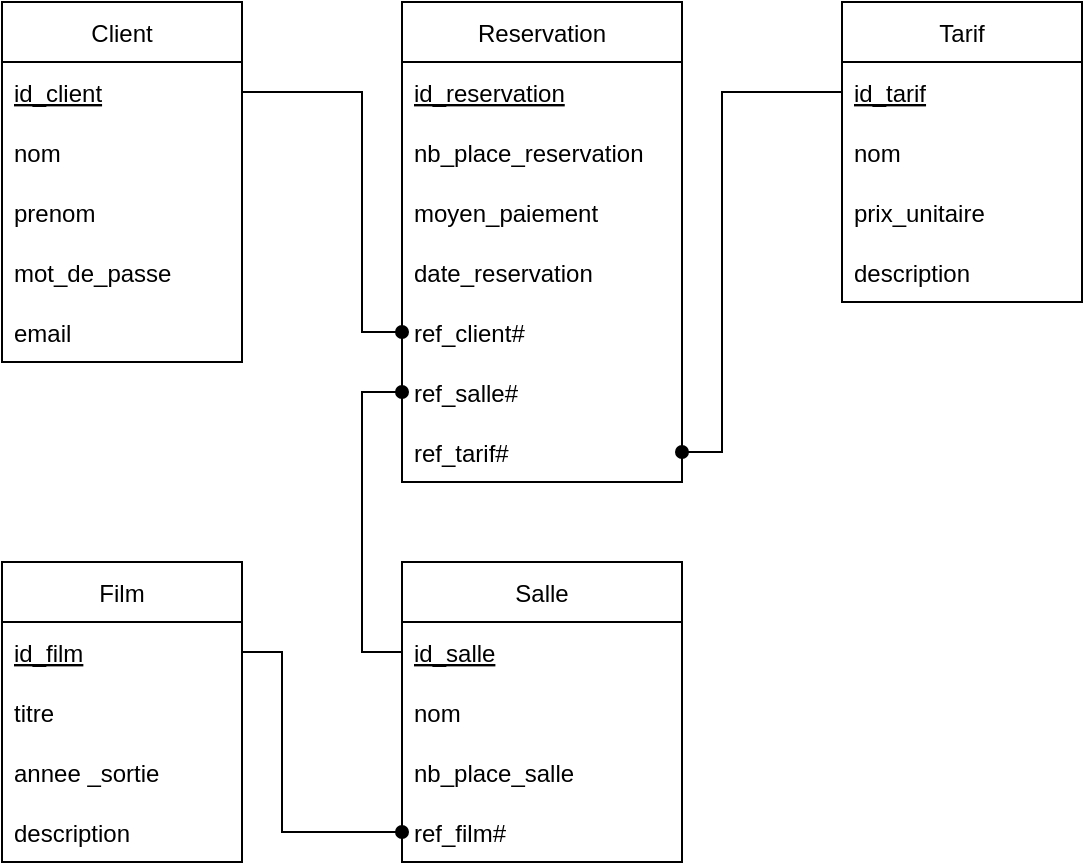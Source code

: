 <mxfile version="15.8.7" type="device"><diagram id="zX2AgooBXamawcrUhdJh" name="Page-1"><mxGraphModel dx="782" dy="411" grid="1" gridSize="10" guides="1" tooltips="1" connect="1" arrows="1" fold="1" page="0" pageScale="1" pageWidth="827" pageHeight="1169" math="0" shadow="0"><root><mxCell id="0"/><mxCell id="1" parent="0"/><mxCell id="j37saSiVb6wBAP0_iY8I-1" value="Client" style="swimlane;fontStyle=0;childLayout=stackLayout;horizontal=1;startSize=30;horizontalStack=0;resizeParent=1;resizeParentMax=0;resizeLast=0;collapsible=1;marginBottom=0;" parent="1" vertex="1"><mxGeometry x="240" y="40" width="120" height="180" as="geometry"/></mxCell><mxCell id="j37saSiVb6wBAP0_iY8I-2" value="id_client" style="text;strokeColor=none;fillColor=none;align=left;verticalAlign=middle;spacingLeft=4;spacingRight=4;overflow=hidden;points=[[0,0.5],[1,0.5]];portConstraint=eastwest;rotatable=0;fontStyle=4" parent="j37saSiVb6wBAP0_iY8I-1" vertex="1"><mxGeometry y="30" width="120" height="30" as="geometry"/></mxCell><mxCell id="j37saSiVb6wBAP0_iY8I-3" value="nom" style="text;strokeColor=none;fillColor=none;align=left;verticalAlign=middle;spacingLeft=4;spacingRight=4;overflow=hidden;points=[[0,0.5],[1,0.5]];portConstraint=eastwest;rotatable=0;" parent="j37saSiVb6wBAP0_iY8I-1" vertex="1"><mxGeometry y="60" width="120" height="30" as="geometry"/></mxCell><mxCell id="j37saSiVb6wBAP0_iY8I-4" value="prenom" style="text;strokeColor=none;fillColor=none;align=left;verticalAlign=middle;spacingLeft=4;spacingRight=4;overflow=hidden;points=[[0,0.5],[1,0.5]];portConstraint=eastwest;rotatable=0;" parent="j37saSiVb6wBAP0_iY8I-1" vertex="1"><mxGeometry y="90" width="120" height="30" as="geometry"/></mxCell><mxCell id="OUfuYPUxMiJ4-3RCoe7E-1" value="mot_de_passe" style="text;strokeColor=none;fillColor=none;align=left;verticalAlign=middle;spacingLeft=4;spacingRight=4;overflow=hidden;points=[[0,0.5],[1,0.5]];portConstraint=eastwest;rotatable=0;" vertex="1" parent="j37saSiVb6wBAP0_iY8I-1"><mxGeometry y="120" width="120" height="30" as="geometry"/></mxCell><mxCell id="j37saSiVb6wBAP0_iY8I-5" value="email" style="text;strokeColor=none;fillColor=none;align=left;verticalAlign=middle;spacingLeft=4;spacingRight=4;overflow=hidden;points=[[0,0.5],[1,0.5]];portConstraint=eastwest;rotatable=0;" parent="j37saSiVb6wBAP0_iY8I-1" vertex="1"><mxGeometry y="150" width="120" height="30" as="geometry"/></mxCell><mxCell id="j37saSiVb6wBAP0_iY8I-6" value="Tarif" style="swimlane;fontStyle=0;childLayout=stackLayout;horizontal=1;startSize=30;horizontalStack=0;resizeParent=1;resizeParentMax=0;resizeLast=0;collapsible=1;marginBottom=0;" parent="1" vertex="1"><mxGeometry x="660" y="40" width="120" height="150" as="geometry"/></mxCell><mxCell id="j37saSiVb6wBAP0_iY8I-7" value="id_tarif" style="text;strokeColor=none;fillColor=none;align=left;verticalAlign=middle;spacingLeft=4;spacingRight=4;overflow=hidden;points=[[0,0.5],[1,0.5]];portConstraint=eastwest;rotatable=0;fontStyle=4" parent="j37saSiVb6wBAP0_iY8I-6" vertex="1"><mxGeometry y="30" width="120" height="30" as="geometry"/></mxCell><mxCell id="j37saSiVb6wBAP0_iY8I-8" value="nom" style="text;strokeColor=none;fillColor=none;align=left;verticalAlign=middle;spacingLeft=4;spacingRight=4;overflow=hidden;points=[[0,0.5],[1,0.5]];portConstraint=eastwest;rotatable=0;" parent="j37saSiVb6wBAP0_iY8I-6" vertex="1"><mxGeometry y="60" width="120" height="30" as="geometry"/></mxCell><mxCell id="j37saSiVb6wBAP0_iY8I-9" value="prix_unitaire" style="text;strokeColor=none;fillColor=none;align=left;verticalAlign=middle;spacingLeft=4;spacingRight=4;overflow=hidden;points=[[0,0.5],[1,0.5]];portConstraint=eastwest;rotatable=0;" parent="j37saSiVb6wBAP0_iY8I-6" vertex="1"><mxGeometry y="90" width="120" height="30" as="geometry"/></mxCell><mxCell id="j37saSiVb6wBAP0_iY8I-10" value="description" style="text;strokeColor=none;fillColor=none;align=left;verticalAlign=middle;spacingLeft=4;spacingRight=4;overflow=hidden;points=[[0,0.5],[1,0.5]];portConstraint=eastwest;rotatable=0;" parent="j37saSiVb6wBAP0_iY8I-6" vertex="1"><mxGeometry y="120" width="120" height="30" as="geometry"/></mxCell><mxCell id="j37saSiVb6wBAP0_iY8I-11" value="Salle" style="swimlane;fontStyle=0;childLayout=stackLayout;horizontal=1;startSize=30;horizontalStack=0;resizeParent=1;resizeParentMax=0;resizeLast=0;collapsible=1;marginBottom=0;" parent="1" vertex="1"><mxGeometry x="440" y="320" width="140" height="150" as="geometry"/></mxCell><mxCell id="j37saSiVb6wBAP0_iY8I-12" value="id_salle" style="text;strokeColor=none;fillColor=none;align=left;verticalAlign=middle;spacingLeft=4;spacingRight=4;overflow=hidden;points=[[0,0.5],[1,0.5]];portConstraint=eastwest;rotatable=0;fontStyle=4" parent="j37saSiVb6wBAP0_iY8I-11" vertex="1"><mxGeometry y="30" width="140" height="30" as="geometry"/></mxCell><mxCell id="j37saSiVb6wBAP0_iY8I-13" value="nom" style="text;strokeColor=none;fillColor=none;align=left;verticalAlign=middle;spacingLeft=4;spacingRight=4;overflow=hidden;points=[[0,0.5],[1,0.5]];portConstraint=eastwest;rotatable=0;" parent="j37saSiVb6wBAP0_iY8I-11" vertex="1"><mxGeometry y="60" width="140" height="30" as="geometry"/></mxCell><mxCell id="j37saSiVb6wBAP0_iY8I-14" value="nb_place_salle" style="text;strokeColor=none;fillColor=none;align=left;verticalAlign=middle;spacingLeft=4;spacingRight=4;overflow=hidden;points=[[0,0.5],[1,0.5]];portConstraint=eastwest;rotatable=0;" parent="j37saSiVb6wBAP0_iY8I-11" vertex="1"><mxGeometry y="90" width="140" height="30" as="geometry"/></mxCell><mxCell id="j37saSiVb6wBAP0_iY8I-15" value="ref_film#" style="text;strokeColor=none;fillColor=none;align=left;verticalAlign=middle;spacingLeft=4;spacingRight=4;overflow=hidden;points=[[0,0.5],[1,0.5]];portConstraint=eastwest;rotatable=0;" parent="j37saSiVb6wBAP0_iY8I-11" vertex="1"><mxGeometry y="120" width="140" height="30" as="geometry"/></mxCell><mxCell id="j37saSiVb6wBAP0_iY8I-16" value="Film" style="swimlane;fontStyle=0;childLayout=stackLayout;horizontal=1;startSize=30;horizontalStack=0;resizeParent=1;resizeParentMax=0;resizeLast=0;collapsible=1;marginBottom=0;" parent="1" vertex="1"><mxGeometry x="240" y="320" width="120" height="150" as="geometry"/></mxCell><mxCell id="j37saSiVb6wBAP0_iY8I-17" value="id_film" style="text;strokeColor=none;fillColor=none;align=left;verticalAlign=middle;spacingLeft=4;spacingRight=4;overflow=hidden;points=[[0,0.5],[1,0.5]];portConstraint=eastwest;rotatable=0;fontStyle=4" parent="j37saSiVb6wBAP0_iY8I-16" vertex="1"><mxGeometry y="30" width="120" height="30" as="geometry"/></mxCell><mxCell id="j37saSiVb6wBAP0_iY8I-18" value="titre" style="text;strokeColor=none;fillColor=none;align=left;verticalAlign=middle;spacingLeft=4;spacingRight=4;overflow=hidden;points=[[0,0.5],[1,0.5]];portConstraint=eastwest;rotatable=0;" parent="j37saSiVb6wBAP0_iY8I-16" vertex="1"><mxGeometry y="60" width="120" height="30" as="geometry"/></mxCell><mxCell id="j37saSiVb6wBAP0_iY8I-19" value="annee _sortie" style="text;strokeColor=none;fillColor=none;align=left;verticalAlign=middle;spacingLeft=4;spacingRight=4;overflow=hidden;points=[[0,0.5],[1,0.5]];portConstraint=eastwest;rotatable=0;" parent="j37saSiVb6wBAP0_iY8I-16" vertex="1"><mxGeometry y="90" width="120" height="30" as="geometry"/></mxCell><mxCell id="j37saSiVb6wBAP0_iY8I-20" value="description" style="text;strokeColor=none;fillColor=none;align=left;verticalAlign=middle;spacingLeft=4;spacingRight=4;overflow=hidden;points=[[0,0.5],[1,0.5]];portConstraint=eastwest;rotatable=0;" parent="j37saSiVb6wBAP0_iY8I-16" vertex="1"><mxGeometry y="120" width="120" height="30" as="geometry"/></mxCell><mxCell id="j37saSiVb6wBAP0_iY8I-21" value="Reservation" style="swimlane;fontStyle=0;childLayout=stackLayout;horizontal=1;startSize=30;horizontalStack=0;resizeParent=1;resizeParentMax=0;resizeLast=0;collapsible=1;marginBottom=0;" parent="1" vertex="1"><mxGeometry x="440" y="40" width="140" height="240" as="geometry"/></mxCell><mxCell id="j37saSiVb6wBAP0_iY8I-22" value="id_reservation" style="text;strokeColor=none;fillColor=none;align=left;verticalAlign=middle;spacingLeft=4;spacingRight=4;overflow=hidden;points=[[0,0.5],[1,0.5]];portConstraint=eastwest;rotatable=0;fontStyle=4" parent="j37saSiVb6wBAP0_iY8I-21" vertex="1"><mxGeometry y="30" width="140" height="30" as="geometry"/></mxCell><mxCell id="j37saSiVb6wBAP0_iY8I-23" value="nb_place_reservation" style="text;strokeColor=none;fillColor=none;align=left;verticalAlign=middle;spacingLeft=4;spacingRight=4;overflow=hidden;points=[[0,0.5],[1,0.5]];portConstraint=eastwest;rotatable=0;" parent="j37saSiVb6wBAP0_iY8I-21" vertex="1"><mxGeometry y="60" width="140" height="30" as="geometry"/></mxCell><mxCell id="j37saSiVb6wBAP0_iY8I-24" value="moyen_paiement" style="text;strokeColor=none;fillColor=none;align=left;verticalAlign=middle;spacingLeft=4;spacingRight=4;overflow=hidden;points=[[0,0.5],[1,0.5]];portConstraint=eastwest;rotatable=0;" parent="j37saSiVb6wBAP0_iY8I-21" vertex="1"><mxGeometry y="90" width="140" height="30" as="geometry"/></mxCell><mxCell id="j37saSiVb6wBAP0_iY8I-25" value="date_reservation" style="text;strokeColor=none;fillColor=none;align=left;verticalAlign=middle;spacingLeft=4;spacingRight=4;overflow=hidden;points=[[0,0.5],[1,0.5]];portConstraint=eastwest;rotatable=0;" parent="j37saSiVb6wBAP0_iY8I-21" vertex="1"><mxGeometry y="120" width="140" height="30" as="geometry"/></mxCell><mxCell id="j37saSiVb6wBAP0_iY8I-26" value="ref_client#" style="text;strokeColor=none;fillColor=none;align=left;verticalAlign=middle;spacingLeft=4;spacingRight=4;overflow=hidden;points=[[0,0.5],[1,0.5]];portConstraint=eastwest;rotatable=0;" parent="j37saSiVb6wBAP0_iY8I-21" vertex="1"><mxGeometry y="150" width="140" height="30" as="geometry"/></mxCell><mxCell id="j37saSiVb6wBAP0_iY8I-27" value="ref_salle#" style="text;strokeColor=none;fillColor=none;align=left;verticalAlign=middle;spacingLeft=4;spacingRight=4;overflow=hidden;points=[[0,0.5],[1,0.5]];portConstraint=eastwest;rotatable=0;" parent="j37saSiVb6wBAP0_iY8I-21" vertex="1"><mxGeometry y="180" width="140" height="30" as="geometry"/></mxCell><mxCell id="j37saSiVb6wBAP0_iY8I-28" value="ref_tarif#" style="text;strokeColor=none;fillColor=none;align=left;verticalAlign=middle;spacingLeft=4;spacingRight=4;overflow=hidden;points=[[0,0.5],[1,0.5]];portConstraint=eastwest;rotatable=0;" parent="j37saSiVb6wBAP0_iY8I-21" vertex="1"><mxGeometry y="210" width="140" height="30" as="geometry"/></mxCell><mxCell id="j37saSiVb6wBAP0_iY8I-29" style="edgeStyle=orthogonalEdgeStyle;rounded=0;orthogonalLoop=1;jettySize=auto;html=1;entryX=0;entryY=0.5;entryDx=0;entryDy=0;endArrow=oval;endFill=1;" parent="1" source="j37saSiVb6wBAP0_iY8I-2" target="j37saSiVb6wBAP0_iY8I-26" edge="1"><mxGeometry relative="1" as="geometry"><Array as="points"><mxPoint x="420" y="85"/><mxPoint x="420" y="205"/></Array></mxGeometry></mxCell><mxCell id="j37saSiVb6wBAP0_iY8I-30" style="edgeStyle=orthogonalEdgeStyle;rounded=0;orthogonalLoop=1;jettySize=auto;html=1;entryX=0;entryY=0.5;entryDx=0;entryDy=0;endArrow=oval;endFill=1;" parent="1" source="j37saSiVb6wBAP0_iY8I-12" target="j37saSiVb6wBAP0_iY8I-27" edge="1"><mxGeometry relative="1" as="geometry"/></mxCell><mxCell id="j37saSiVb6wBAP0_iY8I-31" style="edgeStyle=orthogonalEdgeStyle;rounded=0;orthogonalLoop=1;jettySize=auto;html=1;entryX=1;entryY=0.5;entryDx=0;entryDy=0;endArrow=oval;endFill=1;" parent="1" source="j37saSiVb6wBAP0_iY8I-7" target="j37saSiVb6wBAP0_iY8I-28" edge="1"><mxGeometry relative="1" as="geometry"><Array as="points"><mxPoint x="600" y="85"/><mxPoint x="600" y="265"/></Array></mxGeometry></mxCell><mxCell id="j37saSiVb6wBAP0_iY8I-32" style="edgeStyle=orthogonalEdgeStyle;rounded=0;orthogonalLoop=1;jettySize=auto;html=1;entryX=0;entryY=0.5;entryDx=0;entryDy=0;endArrow=oval;endFill=1;" parent="1" source="j37saSiVb6wBAP0_iY8I-17" target="j37saSiVb6wBAP0_iY8I-15" edge="1"><mxGeometry relative="1" as="geometry"><Array as="points"><mxPoint x="380" y="365"/><mxPoint x="380" y="455"/></Array></mxGeometry></mxCell></root></mxGraphModel></diagram></mxfile>